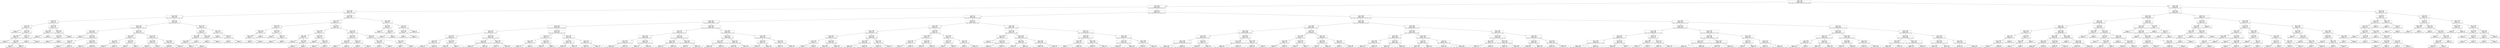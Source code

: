 digraph Tree {
node [shape=box, fontname="helvetica"] ;
edge [fontname="helvetica"] ;
0 [label="x[19] <= 2.031\nentropy = 2.331\nsamples = 20341\nvalue = [5163.0, 540.0, 3823.0, 7213.0, 1622.0, 640.0, 1340.0]"] ;
1 [label="x[2] <= 0.033\nentropy = 2.169\nsamples = 16707\nvalue = [5132, 537, 559, 6899, 1621, 640, 1319]"] ;
0 -> 1 [labeldistance=2.5, labelangle=45, headlabel="True"] ;
2 [label="x[10] <= 0.448\nentropy = 1.255\nsamples = 730\nvalue = [38, 2, 5, 178, 7, 498, 2]"] ;
1 -> 2 ;
3 [label="x[10] <= 0.212\nentropy = 0.963\nsamples = 625\nvalue = [12.0, 1.0, 5.0, 116.0, 3.0, 487.0, 1.0]"] ;
2 -> 3 ;
4 [label="x[22] <= 0.033\nentropy = 1.95\nsamples = 29\nvalue = [6, 0, 5, 8, 0, 10, 0]"] ;
3 -> 4 ;
5 [label="x[0] <= 0.444\nentropy = 1.574\nsamples = 17\nvalue = [1, 0, 3, 3, 0, 10, 0]"] ;
4 -> 5 ;
6 [label="entropy = 0.0\nsamples = 3\nvalue = [0, 0, 3, 0, 0, 0, 0]"] ;
5 -> 6 ;
7 [label="x[1] <= 0.83\nentropy = 1.095\nsamples = 14\nvalue = [1, 0, 0, 3, 0, 10, 0]"] ;
5 -> 7 ;
8 [label="x[22] <= 0.026\nentropy = 0.65\nsamples = 12\nvalue = [0, 0, 0, 2, 0, 10, 0]"] ;
7 -> 8 ;
9 [label="entropy = 0.0\nsamples = 9\nvalue = [0, 0, 0, 0, 0, 9, 0]"] ;
8 -> 9 ;
10 [label="x[4] <= 0.069\nentropy = 0.918\nsamples = 3\nvalue = [0, 0, 0, 2, 0, 1, 0]"] ;
8 -> 10 ;
11 [label="entropy = 0.0\nsamples = 2\nvalue = [0, 0, 0, 2, 0, 0, 0]"] ;
10 -> 11 ;
12 [label="entropy = 0.0\nsamples = 1\nvalue = [0, 0, 0, 0, 0, 1, 0]"] ;
10 -> 12 ;
13 [label="x[13] <= 0.733\nentropy = 1.0\nsamples = 2\nvalue = [1, 0, 0, 1, 0, 0, 0]"] ;
7 -> 13 ;
14 [label="entropy = 0.0\nsamples = 1\nvalue = [1, 0, 0, 0, 0, 0, 0]"] ;
13 -> 14 ;
15 [label="entropy = 0.0\nsamples = 1\nvalue = [0, 0, 0, 1, 0, 0, 0]"] ;
13 -> 15 ;
16 [label="x[12] <= 0.319\nentropy = 1.483\nsamples = 12\nvalue = [5, 0, 2, 5, 0, 0, 0]"] ;
4 -> 16 ;
17 [label="x[3] <= 0.042\nentropy = 0.971\nsamples = 5\nvalue = [3, 0, 2, 0, 0, 0, 0]"] ;
16 -> 17 ;
18 [label="entropy = 0.0\nsamples = 2\nvalue = [0, 0, 2, 0, 0, 0, 0]"] ;
17 -> 18 ;
19 [label="entropy = 0.0\nsamples = 3\nvalue = [3, 0, 0, 0, 0, 0, 0]"] ;
17 -> 19 ;
20 [label="x[15] <= 0.85\nentropy = 0.863\nsamples = 7\nvalue = [2, 0, 0, 5, 0, 0, 0]"] ;
16 -> 20 ;
21 [label="x[0] <= 0.306\nentropy = 0.918\nsamples = 3\nvalue = [2, 0, 0, 1, 0, 0, 0]"] ;
20 -> 21 ;
22 [label="entropy = 0.0\nsamples = 1\nvalue = [0, 0, 0, 1, 0, 0, 0]"] ;
21 -> 22 ;
23 [label="entropy = 0.0\nsamples = 2\nvalue = [2, 0, 0, 0, 0, 0, 0]"] ;
21 -> 23 ;
24 [label="entropy = 0.0\nsamples = 4\nvalue = [0, 0, 0, 4, 0, 0, 0]"] ;
20 -> 24 ;
25 [label="x[19] <= 1.06\nentropy = 0.84\nsamples = 596\nvalue = [6, 1, 0, 108, 3, 477, 1]"] ;
3 -> 25 ;
26 [label="x[22] <= 0.027\nentropy = 0.782\nsamples = 570\nvalue = [5.0, 0.0, 0.0, 99.0, 3.0, 463.0, 0.0]"] ;
25 -> 26 ;
27 [label="x[8] <= 0.057\nentropy = 0.693\nsamples = 439\nvalue = [1, 0, 0, 77, 0, 361, 0]"] ;
26 -> 27 ;
28 [label="entropy = 0.0\nsamples = 3\nvalue = [0, 0, 0, 3, 0, 0, 0]"] ;
27 -> 28 ;
29 [label="x[1] <= 0.333\nentropy = 0.68\nsamples = 436\nvalue = [1, 0, 0, 74, 0, 361, 0]"] ;
27 -> 29 ;
30 [label="x[12] <= 0.228\nentropy = 0.7\nsamples = 15\nvalue = [1, 0, 0, 1, 0, 13, 0]"] ;
29 -> 30 ;
31 [label="entropy = 0.0\nsamples = 1\nvalue = [1, 0, 0, 0, 0, 0, 0]"] ;
30 -> 31 ;
32 [label="entropy = 0.371\nsamples = 14\nvalue = [0, 0, 0, 1, 0, 13, 0]"] ;
30 -> 32 ;
33 [label="x[14] <= 0.003\nentropy = 0.665\nsamples = 421\nvalue = [0, 0, 0, 73, 0, 348, 0]"] ;
29 -> 33 ;
34 [label="entropy = 0.0\nsamples = 18\nvalue = [0, 0, 0, 0, 0, 18, 0]"] ;
33 -> 34 ;
35 [label="entropy = 0.683\nsamples = 403\nvalue = [0, 0, 0, 73, 0, 330, 0]"] ;
33 -> 35 ;
36 [label="x[6] <= 0.757\nentropy = 0.992\nsamples = 131\nvalue = [4, 0, 0, 22, 3, 102, 0]"] ;
26 -> 36 ;
37 [label="x[6] <= 0.701\nentropy = 1.428\nsamples = 27\nvalue = [2, 0, 0, 4, 3, 18, 0]"] ;
36 -> 37 ;
38 [label="x[1] <= 0.528\nentropy = 1.096\nsamples = 22\nvalue = [2, 0, 0, 4, 0, 16, 0]"] ;
37 -> 38 ;
39 [label="entropy = 0.971\nsamples = 5\nvalue = [2, 0, 0, 0, 0, 3, 0]"] ;
38 -> 39 ;
40 [label="entropy = 0.787\nsamples = 17\nvalue = [0, 0, 0, 4, 0, 13, 0]"] ;
38 -> 40 ;
41 [label="x[0] <= 0.483\nentropy = 0.971\nsamples = 5\nvalue = [0, 0, 0, 0, 3, 2, 0]"] ;
37 -> 41 ;
42 [label="entropy = 0.0\nsamples = 2\nvalue = [0, 0, 0, 0, 0, 2, 0]"] ;
41 -> 42 ;
43 [label="entropy = 0.0\nsamples = 3\nvalue = [0, 0, 0, 0, 3, 0, 0]"] ;
41 -> 43 ;
44 [label="x[15] <= 0.732\nentropy = 0.796\nsamples = 104\nvalue = [2, 0, 0, 18, 0, 84, 0]"] ;
36 -> 44 ;
45 [label="x[21] <= 0.208\nentropy = 0.286\nsamples = 20\nvalue = [1, 0, 0, 0, 0, 19, 0]"] ;
44 -> 45 ;
46 [label="entropy = 0.0\nsamples = 19\nvalue = [0, 0, 0, 0, 0, 19, 0]"] ;
45 -> 46 ;
47 [label="entropy = 0.0\nsamples = 1\nvalue = [1, 0, 0, 0, 0, 0, 0]"] ;
45 -> 47 ;
48 [label="x[11] <= 0.887\nentropy = 0.839\nsamples = 84\nvalue = [1, 0, 0, 18, 0, 65, 0]"] ;
44 -> 48 ;
49 [label="entropy = 0.829\nsamples = 65\nvalue = [0, 0, 0, 17, 0, 48, 0]"] ;
48 -> 49 ;
50 [label="entropy = 0.591\nsamples = 19\nvalue = [1, 0, 0, 1, 0, 17, 0]"] ;
48 -> 50 ;
51 [label="x[21] <= -0.33\nentropy = 1.553\nsamples = 26\nvalue = [1, 1, 0, 9, 0, 14, 1]"] ;
25 -> 51 ;
52 [label="x[7] <= 0.924\nentropy = 1.116\nsamples = 21\nvalue = [0, 0, 0, 6, 0, 14, 1]"] ;
51 -> 52 ;
53 [label="x[6] <= 0.954\nentropy = 0.996\nsamples = 13\nvalue = [0, 0, 0, 6, 0, 7, 0]"] ;
52 -> 53 ;
54 [label="x[11] <= 0.796\nentropy = 0.881\nsamples = 10\nvalue = [0, 0, 0, 3, 0, 7, 0]"] ;
53 -> 54 ;
55 [label="entropy = 1.0\nsamples = 6\nvalue = [0, 0, 0, 3, 0, 3, 0]"] ;
54 -> 55 ;
56 [label="entropy = 0.0\nsamples = 4\nvalue = [0, 0, 0, 0, 0, 4, 0]"] ;
54 -> 56 ;
57 [label="entropy = 0.0\nsamples = 3\nvalue = [0, 0, 0, 3, 0, 0, 0]"] ;
53 -> 57 ;
58 [label="x[11] <= 0.249\nentropy = 0.544\nsamples = 8\nvalue = [0, 0, 0, 0, 0, 7, 1]"] ;
52 -> 58 ;
59 [label="entropy = 0.0\nsamples = 1\nvalue = [0, 0, 0, 0, 0, 0, 1]"] ;
58 -> 59 ;
60 [label="entropy = 0.0\nsamples = 7\nvalue = [0, 0, 0, 0, 0, 7, 0]"] ;
58 -> 60 ;
61 [label="x[2] <= 0.023\nentropy = 1.371\nsamples = 5\nvalue = [1, 1, 0, 3, 0, 0, 0]"] ;
51 -> 61 ;
62 [label="entropy = 0.0\nsamples = 3\nvalue = [0, 0, 0, 3, 0, 0, 0]"] ;
61 -> 62 ;
63 [label="x[14] <= 0.011\nentropy = 1.0\nsamples = 2\nvalue = [1, 1, 0, 0, 0, 0, 0]"] ;
61 -> 63 ;
64 [label="entropy = 0.0\nsamples = 1\nvalue = [0, 1, 0, 0, 0, 0, 0]"] ;
63 -> 64 ;
65 [label="entropy = 0.0\nsamples = 1\nvalue = [1, 0, 0, 0, 0, 0, 0]"] ;
63 -> 65 ;
66 [label="x[10] <= 0.863\nentropy = 1.596\nsamples = 105\nvalue = [26, 1, 0, 62, 4, 11, 1]"] ;
2 -> 66 ;
67 [label="x[11] <= 0.079\nentropy = 1.762\nsamples = 75\nvalue = [26, 1, 0, 35, 3, 9, 1]"] ;
66 -> 67 ;
68 [label="x[20] <= 0.812\nentropy = 1.491\nsamples = 11\nvalue = [0, 1, 0, 7, 0, 2, 1]"] ;
67 -> 68 ;
69 [label="x[12] <= 0.212\nentropy = 0.811\nsamples = 8\nvalue = [0, 0, 0, 6, 0, 2, 0]"] ;
68 -> 69 ;
70 [label="x[19] <= 1.038\nentropy = 0.918\nsamples = 3\nvalue = [0, 0, 0, 1, 0, 2, 0]"] ;
69 -> 70 ;
71 [label="entropy = 0.0\nsamples = 2\nvalue = [0, 0, 0, 0, 0, 2, 0]"] ;
70 -> 71 ;
72 [label="entropy = 0.0\nsamples = 1\nvalue = [0, 0, 0, 1, 0, 0, 0]"] ;
70 -> 72 ;
73 [label="entropy = 0.0\nsamples = 5\nvalue = [0, 0, 0, 5, 0, 0, 0]"] ;
69 -> 73 ;
74 [label="x[19] <= 0.812\nentropy = 1.585\nsamples = 3\nvalue = [0, 1, 0, 1, 0, 0, 1]"] ;
68 -> 74 ;
75 [label="entropy = 0.0\nsamples = 1\nvalue = [0, 1, 0, 0, 0, 0, 0]"] ;
74 -> 75 ;
76 [label="x[8] <= 0.44\nentropy = 1.0\nsamples = 2\nvalue = [0, 0, 0, 1, 0, 0, 1]"] ;
74 -> 76 ;
77 [label="entropy = 0.0\nsamples = 1\nvalue = [0, 0, 0, 0, 0, 0, 1]"] ;
76 -> 77 ;
78 [label="entropy = 0.0\nsamples = 1\nvalue = [0, 0, 0, 1, 0, 0, 0]"] ;
76 -> 78 ;
79 [label="x[5] <= 0.015\nentropy = 1.606\nsamples = 64\nvalue = [26, 0, 0, 28, 3, 7, 0]"] ;
67 -> 79 ;
80 [label="x[12] <= 0.316\nentropy = 1.19\nsamples = 19\nvalue = [2, 0, 0, 13, 0, 4, 0]"] ;
79 -> 80 ;
81 [label="x[6] <= 0.803\nentropy = 0.764\nsamples = 9\nvalue = [2, 0, 0, 7, 0, 0, 0]"] ;
80 -> 81 ;
82 [label="entropy = 0.0\nsamples = 6\nvalue = [0, 0, 0, 6, 0, 0, 0]"] ;
81 -> 82 ;
83 [label="x[6] <= 0.889\nentropy = 0.918\nsamples = 3\nvalue = [2, 0, 0, 1, 0, 0, 0]"] ;
81 -> 83 ;
84 [label="entropy = 0.0\nsamples = 2\nvalue = [2, 0, 0, 0, 0, 0, 0]"] ;
83 -> 84 ;
85 [label="entropy = 0.0\nsamples = 1\nvalue = [0, 0, 0, 1, 0, 0, 0]"] ;
83 -> 85 ;
86 [label="x[13] <= 0.402\nentropy = 0.971\nsamples = 10\nvalue = [0, 0, 0, 6, 0, 4, 0]"] ;
80 -> 86 ;
87 [label="entropy = 0.0\nsamples = 2\nvalue = [0, 0, 0, 0, 0, 2, 0]"] ;
86 -> 87 ;
88 [label="x[11] <= 0.66\nentropy = 0.811\nsamples = 8\nvalue = [0, 0, 0, 6, 0, 2, 0]"] ;
86 -> 88 ;
89 [label="entropy = 0.0\nsamples = 6\nvalue = [0, 0, 0, 6, 0, 0, 0]"] ;
88 -> 89 ;
90 [label="entropy = 0.0\nsamples = 2\nvalue = [0, 0, 0, 0, 0, 2, 0]"] ;
88 -> 90 ;
91 [label="x[7] <= 0.738\nentropy = 1.533\nsamples = 45\nvalue = [24, 0, 0, 15, 3, 3, 0]"] ;
79 -> 91 ;
92 [label="x[8] <= 0.946\nentropy = 1.079\nsamples = 32\nvalue = [21, 0, 0, 10, 0, 1, 0]"] ;
91 -> 92 ;
93 [label="x[2] <= 0.016\nentropy = 0.971\nsamples = 25\nvalue = [15, 0, 0, 10, 0, 0, 0]"] ;
92 -> 93 ;
94 [label="entropy = 0.0\nsamples = 5\nvalue = [5, 0, 0, 0, 0, 0, 0]"] ;
93 -> 94 ;
95 [label="entropy = 1.0\nsamples = 20\nvalue = [10, 0, 0, 10, 0, 0, 0]"] ;
93 -> 95 ;
96 [label="x[19] <= 1.15\nentropy = 0.592\nsamples = 7\nvalue = [6, 0, 0, 0, 0, 1, 0]"] ;
92 -> 96 ;
97 [label="entropy = 0.0\nsamples = 6\nvalue = [6, 0, 0, 0, 0, 0, 0]"] ;
96 -> 97 ;
98 [label="entropy = 0.0\nsamples = 1\nvalue = [0, 0, 0, 0, 0, 1, 0]"] ;
96 -> 98 ;
99 [label="x[8] <= 0.742\nentropy = 1.922\nsamples = 13\nvalue = [3, 0, 0, 5, 3, 2, 0]"] ;
91 -> 99 ;
100 [label="x[6] <= 0.849\nentropy = 0.918\nsamples = 6\nvalue = [0, 0, 0, 4, 0, 2, 0]"] ;
99 -> 100 ;
101 [label="entropy = 0.0\nsamples = 2\nvalue = [0, 0, 0, 0, 0, 2, 0]"] ;
100 -> 101 ;
102 [label="entropy = 0.0\nsamples = 4\nvalue = [0, 0, 0, 4, 0, 0, 0]"] ;
100 -> 102 ;
103 [label="x[13] <= 0.583\nentropy = 1.449\nsamples = 7\nvalue = [3, 0, 0, 1, 3, 0, 0]"] ;
99 -> 103 ;
104 [label="entropy = 0.0\nsamples = 1\nvalue = [0, 0, 0, 1, 0, 0, 0]"] ;
103 -> 104 ;
105 [label="entropy = 1.0\nsamples = 6\nvalue = [3, 0, 0, 0, 3, 0, 0]"] ;
103 -> 105 ;
106 [label="x[2] <= 0.016\nentropy = 0.561\nsamples = 30\nvalue = [0, 0, 0, 27, 1, 2, 0]"] ;
66 -> 106 ;
107 [label="x[8] <= 0.811\nentropy = 0.811\nsamples = 8\nvalue = [0, 0, 0, 6, 0, 2, 0]"] ;
106 -> 107 ;
108 [label="entropy = 0.0\nsamples = 5\nvalue = [0, 0, 0, 5, 0, 0, 0]"] ;
107 -> 108 ;
109 [label="x[18] <= 0.01\nentropy = 0.918\nsamples = 3\nvalue = [0, 0, 0, 1, 0, 2, 0]"] ;
107 -> 109 ;
110 [label="entropy = 0.0\nsamples = 1\nvalue = [0, 0, 0, 1, 0, 0, 0]"] ;
109 -> 110 ;
111 [label="entropy = 0.0\nsamples = 2\nvalue = [0, 0, 0, 0, 0, 2, 0]"] ;
109 -> 111 ;
112 [label="x[7] <= 0.26\nentropy = 0.267\nsamples = 22\nvalue = [0, 0, 0, 21, 1, 0, 0]"] ;
106 -> 112 ;
113 [label="x[13] <= 0.786\nentropy = 0.918\nsamples = 3\nvalue = [0, 0, 0, 2, 1, 0, 0]"] ;
112 -> 113 ;
114 [label="entropy = 0.0\nsamples = 2\nvalue = [0, 0, 0, 2, 0, 0, 0]"] ;
113 -> 114 ;
115 [label="entropy = 0.0\nsamples = 1\nvalue = [0, 0, 0, 0, 1, 0, 0]"] ;
113 -> 115 ;
116 [label="entropy = 0.0\nsamples = 19\nvalue = [0, 0, 0, 19, 0, 0, 0]"] ;
112 -> 116 ;
117 [label="x[8] <= 0.327\nentropy = 2.075\nsamples = 15977\nvalue = [5094, 535, 554, 6721, 1614, 142, 1317]"] ;
1 -> 117 ;
118 [label="x[9] <= 0.5\nentropy = 2.235\nsamples = 4391\nvalue = [1027, 170, 176, 1592, 270, 76, 1080]"] ;
117 -> 118 ;
119 [label="x[16] <= 0.931\nentropy = 2.269\nsamples = 2360\nvalue = [609, 158, 175, 1002, 205, 72, 139]"] ;
118 -> 119 ;
120 [label="x[10] <= 0.212\nentropy = 2.062\nsamples = 856\nvalue = [178.0, 17.0, 139.0, 410.0, 8.0, 35.0, 69.0]"] ;
119 -> 120 ;
121 [label="x[1] <= 0.324\nentropy = 1.91\nsamples = 516\nvalue = [117, 5, 132, 224, 2, 4, 32]"] ;
120 -> 121 ;
122 [label="x[4] <= 0.788\nentropy = 1.67\nsamples = 165\nvalue = [16, 0, 88, 46, 0, 1, 14]"] ;
121 -> 122 ;
123 [label="x[8] <= 0.206\nentropy = 1.878\nsamples = 114\nvalue = [15, 0, 41, 43, 0, 1, 14]"] ;
122 -> 123 ;
124 [label="entropy = 1.91\nsamples = 53\nvalue = [7, 0, 9, 25, 0, 1, 11]"] ;
123 -> 124 ;
125 [label="entropy = 1.606\nsamples = 61\nvalue = [8, 0, 32, 18, 0, 0, 3]"] ;
123 -> 125 ;
126 [label="x[15] <= 0.668\nentropy = 0.46\nsamples = 51\nvalue = [1, 0, 47, 3, 0, 0, 0]"] ;
122 -> 126 ;
127 [label="entropy = 0.154\nsamples = 45\nvalue = [1, 0, 44, 0, 0, 0, 0]"] ;
126 -> 127 ;
128 [label="entropy = 1.0\nsamples = 6\nvalue = [0, 0, 3, 3, 0, 0, 0]"] ;
126 -> 128 ;
129 [label="x[20] <= 1.653\nentropy = 1.798\nsamples = 351\nvalue = [101.0, 5.0, 44.0, 178.0, 2.0, 3.0, 18.0]"] ;
121 -> 129 ;
130 [label="x[7] <= 0.781\nentropy = 1.656\nsamples = 297\nvalue = [92.0, 3.0, 26.0, 159.0, 0.0, 3.0, 14.0]"] ;
129 -> 130 ;
131 [label="entropy = 1.521\nsamples = 214\nvalue = [76.0, 2.0, 8.0, 115.0, 0.0, 1.0, 12.0]"] ;
130 -> 131 ;
132 [label="entropy = 1.757\nsamples = 83\nvalue = [16, 1, 18, 44, 0, 2, 2]"] ;
130 -> 132 ;
133 [label="x[14] <= 0.009\nentropy = 2.12\nsamples = 54\nvalue = [9, 2, 18, 19, 2, 0, 4]"] ;
129 -> 133 ;
134 [label="entropy = 1.918\nsamples = 6\nvalue = [0, 2, 1, 1, 2, 0, 0]"] ;
133 -> 134 ;
135 [label="entropy = 1.813\nsamples = 48\nvalue = [9, 0, 17, 18, 0, 0, 4]"] ;
133 -> 135 ;
136 [label="x[10] <= 0.448\nentropy = 1.972\nsamples = 340\nvalue = [61.0, 12.0, 7.0, 186.0, 6.0, 31.0, 37.0]"] ;
120 -> 136 ;
137 [label="x[20] <= 1.19\nentropy = 1.773\nsamples = 78\nvalue = [19, 1, 0, 27, 2, 29, 0]"] ;
136 -> 137 ;
138 [label="x[11] <= 0.444\nentropy = 1.571\nsamples = 58\nvalue = [6, 1, 0, 21, 1, 29, 0]"] ;
137 -> 138 ;
139 [label="entropy = 0.755\nsamples = 23\nvalue = [0, 0, 0, 5, 0, 18, 0]"] ;
138 -> 139 ;
140 [label="entropy = 1.77\nsamples = 35\nvalue = [6, 1, 0, 16, 1, 11, 0]"] ;
138 -> 140 ;
141 [label="x[14] <= 0.015\nentropy = 1.141\nsamples = 20\nvalue = [13, 0, 0, 6, 1, 0, 0]"] ;
137 -> 141 ;
142 [label="entropy = 0.544\nsamples = 8\nvalue = [7, 0, 0, 0, 1, 0, 0]"] ;
141 -> 142 ;
143 [label="entropy = 1.0\nsamples = 12\nvalue = [6, 0, 0, 6, 0, 0, 0]"] ;
141 -> 143 ;
144 [label="x[8] <= 0.057\nentropy = 1.737\nsamples = 262\nvalue = [42, 11, 7, 159, 4, 2, 37]"] ;
136 -> 144 ;
145 [label="x[7] <= 0.971\nentropy = 1.358\nsamples = 158\nvalue = [24, 7, 2, 114, 3, 0, 8]"] ;
144 -> 145 ;
146 [label="entropy = 1.403\nsamples = 115\nvalue = [23, 7, 0, 77, 1, 0, 7]"] ;
145 -> 146 ;
147 [label="entropy = 0.851\nsamples = 43\nvalue = [1, 0, 2, 37, 2, 0, 1]"] ;
145 -> 147 ;
148 [label="x[4] <= 0.725\nentropy = 2.04\nsamples = 104\nvalue = [18, 4, 5, 45, 1, 2, 29]"] ;
144 -> 148 ;
149 [label="entropy = 1.649\nsamples = 77\nvalue = [16, 0, 0, 35, 0, 2, 24]"] ;
148 -> 149 ;
150 [label="entropy = 2.294\nsamples = 27\nvalue = [2, 4, 5, 10, 1, 0, 5]"] ;
148 -> 150 ;
151 [label="x[21] <= 0.606\nentropy = 2.217\nsamples = 1504\nvalue = [431.0, 141.0, 36.0, 592.0, 197.0, 37.0, 70.0]"] ;
119 -> 151 ;
152 [label="x[4] <= 0.251\nentropy = 2.11\nsamples = 872\nvalue = [335, 40, 27, 323, 69, 36, 42]"] ;
151 -> 152 ;
153 [label="x[10] <= 0.212\nentropy = 1.984\nsamples = 288\nvalue = [112, 6, 12, 105, 17, 36, 0]"] ;
152 -> 153 ;
154 [label="x[6] <= 0.943\nentropy = 1.729\nsamples = 181\nvalue = [91.0, 3.0, 12.0, 60.0, 13.0, 2.0, 0.0]"] ;
153 -> 154 ;
155 [label="entropy = 1.487\nsamples = 156\nvalue = [89.0, 2.0, 6.0, 50.0, 9.0, 0.0, 0.0]"] ;
154 -> 155 ;
156 [label="entropy = 2.215\nsamples = 25\nvalue = [2, 1, 6, 10, 4, 2, 0]"] ;
154 -> 156 ;
157 [label="x[10] <= 0.514\nentropy = 1.834\nsamples = 107\nvalue = [21.0, 3.0, 0.0, 45.0, 4.0, 34.0, 0.0]"] ;
153 -> 157 ;
158 [label="entropy = 1.675\nsamples = 59\nvalue = [10, 2, 0, 11, 2, 34, 0]"] ;
157 -> 158 ;
159 [label="entropy = 1.147\nsamples = 48\nvalue = [11, 1, 0, 34, 2, 0, 0]"] ;
157 -> 159 ;
160 [label="x[19] <= 1.13\nentropy = 2.019\nsamples = 584\nvalue = [223.0, 34.0, 15.0, 218.0, 52.0, 0.0, 42.0]"] ;
152 -> 160 ;
161 [label="x[10] <= 0.514\nentropy = 1.939\nsamples = 418\nvalue = [156, 29, 9, 167, 45, 0, 12]"] ;
160 -> 161 ;
162 [label="entropy = 1.91\nsamples = 277\nvalue = [113, 22, 9, 98, 34, 0, 1]"] ;
161 -> 162 ;
163 [label="entropy = 1.816\nsamples = 141\nvalue = [43, 7, 0, 69, 11, 0, 11]"] ;
161 -> 163 ;
164 [label="x[7] <= 0.367\nentropy = 2.015\nsamples = 166\nvalue = [67.0, 5.0, 6.0, 51.0, 7.0, 0.0, 30.0]"] ;
160 -> 164 ;
165 [label="entropy = 1.873\nsamples = 55\nvalue = [16, 1, 0, 13, 3, 0, 22]"] ;
164 -> 165 ;
166 [label="entropy = 1.891\nsamples = 111\nvalue = [51, 4, 6, 38, 4, 0, 8]"] ;
164 -> 166 ;
167 [label="x[0] <= 0.866\nentropy = 2.128\nsamples = 632\nvalue = [96, 101, 9, 269, 128, 1, 28]"] ;
151 -> 167 ;
168 [label="x[10] <= 0.514\nentropy = 2.116\nsamples = 445\nvalue = [77, 40, 8, 195, 98, 1, 26]"] ;
167 -> 168 ;
169 [label="x[21] <= 0.758\nentropy = 2.073\nsamples = 211\nvalue = [54.0, 14.0, 6.0, 83.0, 49.0, 1.0, 4.0]"] ;
168 -> 169 ;
170 [label="entropy = 1.925\nsamples = 148\nvalue = [38, 4, 1, 59, 41, 1, 4]"] ;
169 -> 170 ;
171 [label="entropy = 2.122\nsamples = 63\nvalue = [16, 10, 5, 24, 8, 0, 0]"] ;
169 -> 171 ;
172 [label="x[8] <= 0.057\nentropy = 2.042\nsamples = 234\nvalue = [23, 26, 2, 112, 49, 0, 22]"] ;
168 -> 172 ;
173 [label="entropy = 1.866\nsamples = 180\nvalue = [17, 23, 1, 95, 38, 0, 6]"] ;
172 -> 173 ;
174 [label="entropy = 2.203\nsamples = 54\nvalue = [6, 3, 1, 17, 11, 0, 16]"] ;
172 -> 174 ;
175 [label="x[14] <= 0.006\nentropy = 1.926\nsamples = 187\nvalue = [19.0, 61.0, 1.0, 74.0, 30.0, 0.0, 2.0]"] ;
167 -> 175 ;
176 [label="x[7] <= 0.121\nentropy = 1.736\nsamples = 114\nvalue = [8, 51, 0, 41, 13, 0, 1]"] ;
175 -> 176 ;
177 [label="entropy = 1.406\nsamples = 8\nvalue = [1, 0, 0, 4, 3, 0, 0]"] ;
176 -> 177 ;
178 [label="entropy = 1.682\nsamples = 106\nvalue = [7, 51, 0, 37, 10, 0, 1]"] ;
176 -> 178 ;
179 [label="x[13] <= 0.257\nentropy = 1.981\nsamples = 73\nvalue = [11, 10, 1, 33, 17, 0, 1]"] ;
175 -> 179 ;
180 [label="entropy = 1.541\nsamples = 27\nvalue = [0, 6, 0, 11, 10, 0, 0]"] ;
179 -> 180 ;
181 [label="entropy = 1.962\nsamples = 46\nvalue = [11, 4, 1, 22, 7, 0, 1]"] ;
179 -> 181 ;
182 [label="x[0] <= 0.337\nentropy = 1.727\nsamples = 2031\nvalue = [418, 12, 1, 590, 65, 4, 941]"] ;
118 -> 182 ;
183 [label="x[10] <= 0.675\nentropy = 1.342\nsamples = 971\nvalue = [73, 1, 0, 215, 34, 1, 647]"] ;
182 -> 183 ;
184 [label="x[16] <= 0.968\nentropy = 1.22\nsamples = 907\nvalue = [53, 0, 0, 181, 28, 1, 644]"] ;
183 -> 184 ;
185 [label="x[10] <= 0.553\nentropy = 0.91\nsamples = 472\nvalue = [16, 0, 0, 91, 0, 0, 365]"] ;
184 -> 185 ;
186 [label="x[3] <= 0.377\nentropy = 0.592\nsamples = 7\nvalue = [0, 0, 0, 6, 0, 0, 1]"] ;
185 -> 186 ;
187 [label="entropy = 0.0\nsamples = 1\nvalue = [0, 0, 0, 0, 0, 0, 1]"] ;
186 -> 187 ;
188 [label="entropy = 0.0\nsamples = 6\nvalue = [0, 0, 0, 6, 0, 0, 0]"] ;
186 -> 188 ;
189 [label="x[15] <= 0.376\nentropy = 0.892\nsamples = 465\nvalue = [16, 0, 0, 85, 0, 0, 364]"] ;
185 -> 189 ;
190 [label="entropy = 0.554\nsamples = 101\nvalue = [0, 0, 0, 13, 0, 0, 88]"] ;
189 -> 190 ;
191 [label="entropy = 0.963\nsamples = 364\nvalue = [16, 0, 0, 72, 0, 0, 276]"] ;
189 -> 191 ;
192 [label="x[7] <= 0.924\nentropy = 1.459\nsamples = 435\nvalue = [37, 0, 0, 90, 28, 1, 279]"] ;
184 -> 192 ;
193 [label="x[1] <= 0.075\nentropy = 1.388\nsamples = 418\nvalue = [33, 0, 0, 88, 20, 1, 276]"] ;
192 -> 193 ;
194 [label="entropy = 1.554\nsamples = 251\nvalue = [20, 0, 0, 63, 19, 1, 148]"] ;
193 -> 194 ;
195 [label="entropy = 1.035\nsamples = 167\nvalue = [13.0, 0.0, 0.0, 25.0, 1.0, 0.0, 128.0]"] ;
193 -> 195 ;
196 [label="x[1] <= 0.072\nentropy = 1.808\nsamples = 17\nvalue = [4, 0, 0, 2, 8, 0, 3]"] ;
192 -> 196 ;
197 [label="entropy = 0.845\nsamples = 11\nvalue = [3, 0, 0, 0, 8, 0, 0]"] ;
196 -> 197 ;
198 [label="entropy = 1.459\nsamples = 6\nvalue = [1, 0, 0, 2, 0, 0, 3]"] ;
196 -> 198 ;
199 [label="x[6] <= 0.586\nentropy = 1.63\nsamples = 64\nvalue = [20, 1, 0, 34, 6, 0, 3]"] ;
183 -> 199 ;
200 [label="x[15] <= 0.506\nentropy = 1.159\nsamples = 37\nvalue = [7, 0, 0, 26, 4, 0, 0]"] ;
199 -> 200 ;
201 [label="x[11] <= 0.036\nentropy = 1.239\nsamples = 13\nvalue = [1, 0, 0, 8, 4, 0, 0]"] ;
200 -> 201 ;
202 [label="entropy = 0.722\nsamples = 5\nvalue = [0, 0, 0, 1, 4, 0, 0]"] ;
201 -> 202 ;
203 [label="entropy = 0.544\nsamples = 8\nvalue = [1, 0, 0, 7, 0, 0, 0]"] ;
201 -> 203 ;
204 [label="x[12] <= 0.348\nentropy = 0.811\nsamples = 24\nvalue = [6, 0, 0, 18, 0, 0, 0]"] ;
200 -> 204 ;
205 [label="entropy = 0.954\nsamples = 8\nvalue = [5, 0, 0, 3, 0, 0, 0]"] ;
204 -> 205 ;
206 [label="entropy = 0.337\nsamples = 16\nvalue = [1, 0, 0, 15, 0, 0, 0]"] ;
204 -> 206 ;
207 [label="x[6] <= 0.709\nentropy = 1.834\nsamples = 27\nvalue = [13, 1, 0, 8, 2, 0, 3]"] ;
199 -> 207 ;
208 [label="x[19] <= 1.017\nentropy = 1.379\nsamples = 7\nvalue = [4, 0, 0, 0, 2, 0, 1]"] ;
207 -> 208 ;
209 [label="entropy = 0.0\nsamples = 2\nvalue = [0, 0, 0, 0, 2, 0, 0]"] ;
208 -> 209 ;
210 [label="entropy = 0.722\nsamples = 5\nvalue = [4, 0, 0, 0, 0, 0, 1]"] ;
208 -> 210 ;
211 [label="x[13] <= 0.13\nentropy = 1.595\nsamples = 20\nvalue = [9, 1, 0, 8, 0, 0, 2]"] ;
207 -> 211 ;
212 [label="entropy = 0.0\nsamples = 1\nvalue = [0, 1, 0, 0, 0, 0, 0]"] ;
211 -> 212 ;
213 [label="entropy = 1.378\nsamples = 19\nvalue = [9, 0, 0, 8, 0, 0, 2]"] ;
211 -> 213 ;
214 [label="x[10] <= 0.675\nentropy = 1.821\nsamples = 1060\nvalue = [345, 11, 1, 375, 31, 3, 294]"] ;
182 -> 214 ;
215 [label="x[10] <= 0.487\nentropy = 1.804\nsamples = 707\nvalue = [164, 6, 1, 226, 22, 3, 285]"] ;
214 -> 215 ;
216 [label="x[5] <= 0.056\nentropy = 1.738\nsamples = 52\nvalue = [26, 2, 0, 18, 2, 3, 1]"] ;
215 -> 216 ;
217 [label="entropy = 0.0\nsamples = 3\nvalue = [0, 0, 0, 0, 0, 3, 0]"] ;
216 -> 217 ;
218 [label="x[21] <= 0.611\nentropy = 1.507\nsamples = 49\nvalue = [26.0, 2.0, 0.0, 18.0, 2.0, 0.0, 1.0]"] ;
216 -> 218 ;
219 [label="entropy = 1.075\nsamples = 39\nvalue = [25.0, 0.0, 0.0, 13.0, 0.0, 0.0, 1.0]"] ;
218 -> 219 ;
220 [label="entropy = 1.761\nsamples = 10\nvalue = [1, 2, 0, 5, 2, 0, 0]"] ;
218 -> 220 ;
221 [label="x[16] <= 0.996\nentropy = 1.735\nsamples = 655\nvalue = [138, 4, 1, 208, 20, 0, 284]"] ;
215 -> 221 ;
222 [label="x[8] <= 0.057\nentropy = 1.538\nsamples = 365\nvalue = [57, 2, 0, 128, 2, 0, 176]"] ;
221 -> 222 ;
223 [label="entropy = 1.765\nsamples = 53\nvalue = [17, 1, 0, 24, 2, 0, 9]"] ;
222 -> 223 ;
224 [label="entropy = 1.417\nsamples = 312\nvalue = [40, 1, 0, 104, 0, 0, 167]"] ;
222 -> 224 ;
225 [label="x[14] <= 0.011\nentropy = 1.884\nsamples = 290\nvalue = [81, 2, 1, 80, 18, 0, 108]"] ;
221 -> 225 ;
226 [label="entropy = 1.906\nsamples = 267\nvalue = [81.0, 2.0, 1.0, 71.0, 18.0, 0.0, 94.0]"] ;
225 -> 226 ;
227 [label="entropy = 0.966\nsamples = 23\nvalue = [0, 0, 0, 9, 0, 0, 14]"] ;
225 -> 227 ;
228 [label="x[10] <= 0.77\nentropy = 1.376\nsamples = 353\nvalue = [181.0, 5.0, 0.0, 149.0, 9.0, 0.0, 9.0]"] ;
214 -> 228 ;
229 [label="x[15] <= 0.565\nentropy = 1.082\nsamples = 140\nvalue = [94.0, 2.0, 0.0, 42.0, 0.0, 0.0, 2.0]"] ;
228 -> 229 ;
230 [label="x[0] <= 0.404\nentropy = 1.457\nsamples = 28\nvalue = [10, 1, 0, 15, 0, 0, 2]"] ;
229 -> 230 ;
231 [label="entropy = 1.0\nsamples = 2\nvalue = [0, 1, 0, 0, 0, 0, 1]"] ;
230 -> 231 ;
232 [label="entropy = 1.169\nsamples = 26\nvalue = [10.0, 0.0, 0.0, 15.0, 0.0, 0.0, 1.0]"] ;
230 -> 232 ;
233 [label="x[12] <= 0.552\nentropy = 0.867\nsamples = 112\nvalue = [84, 1, 0, 27, 0, 0, 0]"] ;
229 -> 233 ;
234 [label="entropy = 0.637\nsamples = 87\nvalue = [73, 0, 0, 14, 0, 0, 0]"] ;
233 -> 234 ;
235 [label="entropy = 1.197\nsamples = 25\nvalue = [11, 1, 0, 13, 0, 0, 0]"] ;
233 -> 235 ;
236 [label="x[21] <= 0.615\nentropy = 1.468\nsamples = 213\nvalue = [87.0, 3.0, 0.0, 107.0, 9.0, 0.0, 7.0]"] ;
228 -> 236 ;
237 [label="x[16] <= 0.98\nentropy = 1.316\nsamples = 187\nvalue = [81.0, 2.0, 0.0, 96.0, 2.0, 0.0, 6.0]"] ;
236 -> 237 ;
238 [label="entropy = 1.238\nsamples = 87\nvalue = [29.0, 0.0, 0.0, 52.0, 0.0, 0.0, 6.0]"] ;
237 -> 238 ;
239 [label="entropy = 1.237\nsamples = 100\nvalue = [52, 2, 0, 44, 2, 0, 0]"] ;
237 -> 239 ;
240 [label="x[14] <= 0.006\nentropy = 1.884\nsamples = 26\nvalue = [6, 1, 0, 11, 7, 0, 1]"] ;
236 -> 240 ;
241 [label="entropy = 0.811\nsamples = 4\nvalue = [0, 1, 0, 0, 3, 0, 0]"] ;
240 -> 241 ;
242 [label="entropy = 1.661\nsamples = 22\nvalue = [6, 0, 0, 11, 4, 0, 1]"] ;
240 -> 242 ;
243 [label="x[21] <= 0.396\nentropy = 1.887\nsamples = 11586\nvalue = [4067.0, 365.0, 378.0, 5129.0, 1344.0, 66.0, 237.0]"] ;
117 -> 243 ;
244 [label="x[10] <= 0.448\nentropy = 1.682\nsamples = 6834\nvalue = [2927, 87, 281, 3042, 312, 61, 124]"] ;
243 -> 244 ;
245 [label="x[7] <= 0.982\nentropy = 1.896\nsamples = 1950\nvalue = [564, 23, 275, 942, 57, 49, 40]"] ;
244 -> 245 ;
246 [label="x[10] <= 0.212\nentropy = 1.848\nsamples = 1804\nvalue = [555, 23, 179, 904, 55, 49, 39]"] ;
245 -> 246 ;
247 [label="x[3] <= 0.801\nentropy = 1.752\nsamples = 1671\nvalue = [523, 21, 177, 853, 53, 5, 39]"] ;
246 -> 247 ;
248 [label="x[16] <= 0.988\nentropy = 1.703\nsamples = 1592\nvalue = [522.0, 21.0, 124.0, 830.0, 52.0, 5.0, 38.0]"] ;
247 -> 248 ;
249 [label="entropy = 1.579\nsamples = 1054\nvalue = [304, 13, 82, 609, 5, 5, 36]"] ;
248 -> 249 ;
250 [label="entropy = 1.77\nsamples = 538\nvalue = [218.0, 8.0, 42.0, 221.0, 47.0, 0.0, 2.0]"] ;
248 -> 250 ;
251 [label="x[6] <= 0.917\nentropy = 1.144\nsamples = 79\nvalue = [1, 0, 53, 23, 1, 0, 1]"] ;
247 -> 251 ;
252 [label="entropy = 0.916\nsamples = 68\nvalue = [0, 0, 50, 17, 1, 0, 0]"] ;
251 -> 252 ;
253 [label="entropy = 1.617\nsamples = 11\nvalue = [1, 0, 3, 6, 0, 0, 1]"] ;
251 -> 253 ;
254 [label="x[22] <= 0.522\nentropy = 1.826\nsamples = 133\nvalue = [32, 2, 2, 51, 2, 44, 0]"] ;
246 -> 254 ;
255 [label="x[7] <= 0.738\nentropy = 1.748\nsamples = 98\nvalue = [22.0, 2.0, 0.0, 28.0, 2.0, 44.0, 0.0]"] ;
254 -> 255 ;
256 [label="entropy = 1.931\nsamples = 49\nvalue = [16.0, 2.0, 0.0, 17.0, 2.0, 12.0, 0.0]"] ;
255 -> 256 ;
257 [label="entropy = 1.256\nsamples = 49\nvalue = [6.0, 0.0, 0.0, 11.0, 0.0, 32.0, 0.0]"] ;
255 -> 257 ;
258 [label="x[14] <= 0.036\nentropy = 1.15\nsamples = 35\nvalue = [10, 0, 2, 23, 0, 0, 0]"] ;
254 -> 258 ;
259 [label="entropy = 0.885\nsamples = 33\nvalue = [10, 0, 0, 23, 0, 0, 0]"] ;
258 -> 259 ;
260 [label="entropy = 0.0\nsamples = 2\nvalue = [0, 0, 2, 0, 0, 0, 0]"] ;
258 -> 260 ;
261 [label="x[6] <= 0.972\nentropy = 1.285\nsamples = 146\nvalue = [9, 0, 96, 38, 2, 0, 1]"] ;
245 -> 261 ;
262 [label="x[0] <= 0.492\nentropy = 2.021\nsamples = 22\nvalue = [4, 0, 8, 7, 2, 0, 1]"] ;
261 -> 262 ;
263 [label="x[16] <= 0.514\nentropy = 1.325\nsamples = 12\nvalue = [0, 0, 5, 6, 0, 0, 1]"] ;
262 -> 263 ;
264 [label="entropy = 0.918\nsamples = 3\nvalue = [0, 0, 0, 2, 0, 0, 1]"] ;
263 -> 264 ;
265 [label="entropy = 0.991\nsamples = 9\nvalue = [0, 0, 5, 4, 0, 0, 0]"] ;
263 -> 265 ;
266 [label="x[21] <= 0.056\nentropy = 1.846\nsamples = 10\nvalue = [4, 0, 3, 1, 2, 0, 0]"] ;
262 -> 266 ;
267 [label="entropy = 0.722\nsamples = 5\nvalue = [4, 0, 0, 0, 1, 0, 0]"] ;
266 -> 267 ;
268 [label="entropy = 1.371\nsamples = 5\nvalue = [0, 0, 3, 1, 1, 0, 0]"] ;
266 -> 268 ;
269 [label="x[0] <= 0.59\nentropy = 1.038\nsamples = 124\nvalue = [5, 0, 88, 31, 0, 0, 0]"] ;
261 -> 269 ;
270 [label="x[8] <= 0.545\nentropy = 1.214\nsamples = 68\nvalue = [5, 0, 43, 20, 0, 0, 0]"] ;
269 -> 270 ;
271 [label="entropy = 1.0\nsamples = 4\nvalue = [2, 0, 2, 0, 0, 0, 0]"] ;
270 -> 271 ;
272 [label="entropy = 1.143\nsamples = 64\nvalue = [3, 0, 41, 20, 0, 0, 0]"] ;
270 -> 272 ;
273 [label="x[12] <= 0.223\nentropy = 0.715\nsamples = 56\nvalue = [0, 0, 45, 11, 0, 0, 0]"] ;
269 -> 273 ;
274 [label="entropy = 0.0\nsamples = 21\nvalue = [0, 0, 21, 0, 0, 0, 0]"] ;
273 -> 274 ;
275 [label="entropy = 0.898\nsamples = 35\nvalue = [0, 0, 24, 11, 0, 0, 0]"] ;
273 -> 275 ;
276 [label="x[10] <= 0.889\nentropy = 1.469\nsamples = 4884\nvalue = [2363, 64, 6, 2100, 255, 12, 84]"] ;
244 -> 276 ;
277 [label="x[16] <= 0.986\nentropy = 1.463\nsamples = 4125\nvalue = [2182, 60, 5, 1579, 221, 12, 66]"] ;
276 -> 277 ;
278 [label="x[20] <= 0.929\nentropy = 1.386\nsamples = 1696\nvalue = [826, 36, 3, 766, 19, 6, 40]"] ;
277 -> 278 ;
279 [label="x[13] <= 0.306\nentropy = 1.501\nsamples = 328\nvalue = [117, 20, 0, 178, 5, 5, 3]"] ;
278 -> 279 ;
280 [label="entropy = 1.533\nsamples = 133\nvalue = [33, 11, 0, 81, 0, 5, 3]"] ;
279 -> 280 ;
281 [label="entropy = 1.365\nsamples = 195\nvalue = [84, 9, 0, 97, 5, 0, 0]"] ;
279 -> 281 ;
282 [label="x[8] <= 0.627\nentropy = 1.326\nsamples = 1368\nvalue = [709, 16, 3, 588, 14, 1, 37]"] ;
278 -> 282 ;
283 [label="entropy = 1.375\nsamples = 631\nvalue = [332, 10, 0, 253, 2, 1, 33]"] ;
282 -> 283 ;
284 [label="entropy = 1.238\nsamples = 737\nvalue = [377.0, 6.0, 3.0, 335.0, 12.0, 0.0, 4.0]"] ;
282 -> 284 ;
285 [label="x[10] <= 0.487\nentropy = 1.462\nsamples = 2429\nvalue = [1356, 24, 2, 813, 202, 6, 26]"] ;
277 -> 285 ;
286 [label="x[7] <= 0.161\nentropy = 1.13\nsamples = 505\nvalue = [369, 3, 0, 92, 40, 1, 0]"] ;
285 -> 286 ;
287 [label="entropy = 1.329\nsamples = 135\nvalue = [84, 0, 0, 29, 22, 0, 0]"] ;
286 -> 287 ;
288 [label="entropy = 1.017\nsamples = 370\nvalue = [285, 3, 0, 63, 18, 1, 0]"] ;
286 -> 288 ;
289 [label="x[9] <= 0.5\nentropy = 1.513\nsamples = 1924\nvalue = [987, 21, 2, 721, 162, 5, 26]"] ;
285 -> 289 ;
290 [label="entropy = 1.957\nsamples = 169\nvalue = [48.0, 14.0, 1.0, 71.0, 32.0, 2.0, 1.0]"] ;
289 -> 290 ;
291 [label="entropy = 1.433\nsamples = 1755\nvalue = [939.0, 7.0, 1.0, 650.0, 130.0, 3.0, 25.0]"] ;
289 -> 291 ;
292 [label="x[8] <= 0.563\nentropy = 1.247\nsamples = 759\nvalue = [181, 4, 1, 521, 34, 0, 18]"] ;
276 -> 292 ;
293 [label="x[10] <= 0.924\nentropy = 1.279\nsamples = 319\nvalue = [90.0, 1.0, 0.0, 205.0, 5.0, 0.0, 18.0]"] ;
292 -> 293 ;
294 [label="x[6] <= 0.625\nentropy = 1.529\nsamples = 105\nvalue = [34, 1, 0, 52, 0, 0, 18]"] ;
293 -> 294 ;
295 [label="entropy = 1.333\nsamples = 34\nvalue = [20, 0, 0, 10, 0, 0, 4]"] ;
294 -> 295 ;
296 [label="entropy = 1.458\nsamples = 71\nvalue = [14.0, 1.0, 0.0, 42.0, 0.0, 0.0, 14.0]"] ;
294 -> 296 ;
297 [label="x[6] <= 0.269\nentropy = 0.979\nsamples = 214\nvalue = [56.0, 0.0, 0.0, 153.0, 5.0, 0.0, 0.0]"] ;
293 -> 297 ;
298 [label="entropy = 1.168\nsamples = 29\nvalue = [16, 0, 0, 12, 1, 0, 0]"] ;
297 -> 298 ;
299 [label="entropy = 0.896\nsamples = 185\nvalue = [40, 0, 0, 141, 4, 0, 0]"] ;
297 -> 299 ;
300 [label="x[16] <= 0.964\nentropy = 1.141\nsamples = 440\nvalue = [91.0, 3.0, 1.0, 316.0, 29.0, 0.0, 0.0]"] ;
292 -> 300 ;
301 [label="x[8] <= 0.774\nentropy = 0.952\nsamples = 206\nvalue = [38, 3, 0, 160, 5, 0, 0]"] ;
300 -> 301 ;
302 [label="entropy = 0.852\nsamples = 46\nvalue = [2, 2, 0, 39, 3, 0, 0]"] ;
301 -> 302 ;
303 [label="entropy = 0.914\nsamples = 160\nvalue = [36, 1, 0, 121, 2, 0, 0]"] ;
301 -> 303 ;
304 [label="x[6] <= 0.954\nentropy = 1.246\nsamples = 234\nvalue = [53, 0, 1, 156, 24, 0, 0]"] ;
300 -> 304 ;
305 [label="entropy = 1.236\nsamples = 224\nvalue = [53, 0, 0, 147, 24, 0, 0]"] ;
304 -> 305 ;
306 [label="entropy = 0.469\nsamples = 10\nvalue = [0, 0, 1, 9, 0, 0, 0]"] ;
304 -> 306 ;
307 [label="x[8] <= 0.694\nentropy = 1.987\nsamples = 4752\nvalue = [1140, 278, 97, 2087, 1032, 5, 113]"] ;
243 -> 307 ;
308 [label="x[16] <= 0.979\nentropy = 2.171\nsamples = 2299\nvalue = [547, 227, 89, 965, 360, 4, 107]"] ;
307 -> 308 ;
309 [label="x[2] <= 0.806\nentropy = 2.068\nsamples = 821\nvalue = [193.0, 53.0, 58.0, 399.0, 41.0, 1.0, 76.0]"] ;
308 -> 309 ;
310 [label="x[8] <= 0.606\nentropy = 1.991\nsamples = 746\nvalue = [186, 51, 31, 373, 34, 1, 70]"] ;
309 -> 310 ;
311 [label="x[11] <= 0.502\nentropy = 1.917\nsamples = 638\nvalue = [173.0, 45.0, 10.0, 317.0, 26.0, 1.0, 66.0]"] ;
310 -> 311 ;
312 [label="entropy = 1.909\nsamples = 412\nvalue = [109.0, 19.0, 5.0, 199.0, 19.0, 0.0, 61.0]"] ;
311 -> 312 ;
313 [label="entropy = 1.797\nsamples = 226\nvalue = [64.0, 26.0, 5.0, 118.0, 7.0, 1.0, 5.0]"] ;
311 -> 313 ;
314 [label="x[8] <= 0.632\nentropy = 2.004\nsamples = 108\nvalue = [13, 6, 21, 56, 8, 0, 4]"] ;
310 -> 314 ;
315 [label="entropy = 1.964\nsamples = 101\nvalue = [13.0, 6.0, 14.0, 56.0, 8.0, 0.0, 4.0]"] ;
314 -> 315 ;
316 [label="entropy = 0.0\nsamples = 7\nvalue = [0, 0, 7, 0, 0, 0, 0]"] ;
314 -> 316 ;
317 [label="x[11] <= 0.161\nentropy = 2.13\nsamples = 75\nvalue = [7, 2, 27, 26, 7, 0, 6]"] ;
309 -> 317 ;
318 [label="x[10] <= 0.878\nentropy = 1.566\nsamples = 37\nvalue = [1, 0, 23, 8, 2, 0, 3]"] ;
317 -> 318 ;
319 [label="entropy = 1.172\nsamples = 30\nvalue = [1, 0, 23, 4, 1, 0, 1]"] ;
318 -> 319 ;
320 [label="entropy = 1.379\nsamples = 7\nvalue = [0, 0, 0, 4, 1, 0, 2]"] ;
318 -> 320 ;
321 [label="x[6] <= 0.531\nentropy = 2.171\nsamples = 38\nvalue = [6, 2, 4, 18, 5, 0, 3]"] ;
317 -> 321 ;
322 [label="entropy = 2.405\nsamples = 18\nvalue = [6, 1, 3, 2, 3, 0, 3]"] ;
321 -> 322 ;
323 [label="entropy = 1.022\nsamples = 20\nvalue = [0, 1, 1, 16, 2, 0, 0]"] ;
321 -> 323 ;
324 [label="x[11] <= 0.891\nentropy = 2.117\nsamples = 1478\nvalue = [354.0, 174.0, 31.0, 566.0, 319.0, 3.0, 31.0]"] ;
308 -> 324 ;
325 [label="x[8] <= 0.541\nentropy = 2.058\nsamples = 1185\nvalue = [303.0, 77.0, 31.0, 460.0, 285.0, 1.0, 28.0]"] ;
324 -> 325 ;
326 [label="x[21] <= 0.55\nentropy = 2.034\nsamples = 753\nvalue = [244.0, 57.0, 6.0, 254.0, 168.0, 0.0, 24.0]"] ;
325 -> 326 ;
327 [label="entropy = 1.67\nsamples = 228\nvalue = [119.0, 8.0, 1.0, 71.0, 25.0, 0.0, 4.0]"] ;
326 -> 327 ;
328 [label="entropy = 2.097\nsamples = 525\nvalue = [125.0, 49.0, 5.0, 183.0, 143.0, 0.0, 20.0]"] ;
326 -> 328 ;
329 [label="x[18] <= 0.415\nentropy = 1.938\nsamples = 432\nvalue = [59.0, 20.0, 25.0, 206.0, 117.0, 1.0, 4.0]"] ;
325 -> 329 ;
330 [label="entropy = 1.896\nsamples = 136\nvalue = [23, 7, 14, 74, 17, 1, 0]"] ;
329 -> 330 ;
331 [label="entropy = 1.877\nsamples = 296\nvalue = [36, 13, 11, 132, 100, 0, 4]"] ;
329 -> 331 ;
332 [label="x[15] <= 0.212\nentropy = 1.975\nsamples = 293\nvalue = [51, 97, 0, 106, 34, 2, 3]"] ;
324 -> 332 ;
333 [label="x[0] <= 0.447\nentropy = 1.304\nsamples = 70\nvalue = [2, 50, 0, 11, 6, 0, 1]"] ;
332 -> 333 ;
334 [label="entropy = 0.0\nsamples = 4\nvalue = [0, 0, 0, 4, 0, 0, 0]"] ;
333 -> 334 ;
335 [label="entropy = 1.206\nsamples = 66\nvalue = [2, 50, 0, 7, 6, 0, 1]"] ;
333 -> 335 ;
336 [label="x[0] <= 0.471\nentropy = 1.976\nsamples = 223\nvalue = [49, 47, 0, 95, 28, 2, 2]"] ;
332 -> 336 ;
337 [label="entropy = 1.97\nsamples = 125\nvalue = [23, 44, 0, 41, 15, 0, 2]"] ;
336 -> 337 ;
338 [label="entropy = 1.637\nsamples = 98\nvalue = [26.0, 3.0, 0.0, 54.0, 13.0, 2.0, 0.0]"] ;
336 -> 338 ;
339 [label="x[9] <= 0.5\nentropy = 1.692\nsamples = 2453\nvalue = [593.0, 51.0, 8.0, 1122.0, 672.0, 1.0, 6.0]"] ;
307 -> 339 ;
340 [label="x[10] <= 0.943\nentropy = 1.637\nsamples = 994\nvalue = [129, 30, 8, 481, 345, 1, 0]"] ;
339 -> 340 ;
341 [label="x[10] <= 0.767\nentropy = 1.72\nsamples = 628\nvalue = [94.0, 23.0, 6.0, 242.0, 262.0, 1.0, 0.0]"] ;
340 -> 341 ;
342 [label="x[11] <= 0.98\nentropy = 1.775\nsamples = 287\nvalue = [63, 9, 4, 133, 77, 1, 0]"] ;
341 -> 342 ;
343 [label="entropy = 1.723\nsamples = 283\nvalue = [63, 7, 4, 133, 76, 0, 0]"] ;
342 -> 343 ;
344 [label="entropy = 1.5\nsamples = 4\nvalue = [0, 2, 0, 0, 1, 1, 0]"] ;
342 -> 344 ;
345 [label="x[6] <= 0.547\nentropy = 1.552\nsamples = 341\nvalue = [31, 14, 2, 109, 185, 0, 0]"] ;
341 -> 345 ;
346 [label="entropy = 1.339\nsamples = 241\nvalue = [19, 2, 1, 73, 146, 0, 0]"] ;
345 -> 346 ;
347 [label="entropy = 1.861\nsamples = 100\nvalue = [12, 12, 1, 36, 39, 0, 0]"] ;
345 -> 347 ;
348 [label="x[11] <= 0.023\nentropy = 1.361\nsamples = 366\nvalue = [35.0, 7.0, 2.0, 239.0, 83.0, 0.0, 0.0]"] ;
340 -> 348 ;
349 [label="x[6] <= 0.206\nentropy = 0.806\nsamples = 88\nvalue = [1, 0, 1, 72, 14, 0, 0]"] ;
348 -> 349 ;
350 [label="entropy = 1.406\nsamples = 8\nvalue = [0, 0, 1, 3, 4, 0, 0]"] ;
349 -> 350 ;
351 [label="entropy = 0.638\nsamples = 80\nvalue = [1, 0, 0, 69, 10, 0, 0]"] ;
349 -> 351 ;
352 [label="x[16] <= 0.912\nentropy = 1.474\nsamples = 278\nvalue = [34, 7, 1, 167, 69, 0, 0]"] ;
348 -> 352 ;
353 [label="entropy = 0.656\nsamples = 45\nvalue = [1, 0, 1, 40, 3, 0, 0]"] ;
352 -> 353 ;
354 [label="entropy = 1.544\nsamples = 233\nvalue = [33, 7, 0, 127, 66, 0, 0]"] ;
352 -> 354 ;
355 [label="x[16] <= 0.992\nentropy = 1.651\nsamples = 1459\nvalue = [464, 21, 0, 641, 327, 0, 6]"] ;
339 -> 355 ;
356 [label="x[12] <= 0.381\nentropy = 1.504\nsamples = 388\nvalue = [129.0, 12.0, 0.0, 213.0, 31.0, 0.0, 3.0]"] ;
355 -> 356 ;
357 [label="x[6] <= 0.659\nentropy = 1.538\nsamples = 94\nvalue = [27.0, 1.0, 0.0, 48.0, 18.0, 0.0, 0.0]"] ;
356 -> 357 ;
358 [label="entropy = 1.499\nsamples = 76\nvalue = [20, 0, 0, 38, 18, 0, 0]"] ;
357 -> 358 ;
359 [label="entropy = 1.233\nsamples = 18\nvalue = [7, 1, 0, 10, 0, 0, 0]"] ;
357 -> 359 ;
360 [label="x[10] <= 0.792\nentropy = 1.441\nsamples = 294\nvalue = [102.0, 11.0, 0.0, 165.0, 13.0, 0.0, 3.0]"] ;
356 -> 360 ;
361 [label="entropy = 1.453\nsamples = 233\nvalue = [94, 8, 0, 119, 9, 0, 3]"] ;
360 -> 361 ;
362 [label="entropy = 1.163\nsamples = 61\nvalue = [8, 3, 0, 46, 4, 0, 0]"] ;
360 -> 362 ;
363 [label="x[21] <= 0.597\nentropy = 1.648\nsamples = 1071\nvalue = [335, 9, 0, 428, 296, 0, 3]"] ;
355 -> 363 ;
364 [label="x[10] <= 0.487\nentropy = 1.614\nsamples = 562\nvalue = [218.0, 4.0, 0.0, 225.0, 112.0, 0.0, 3.0]"] ;
363 -> 364 ;
365 [label="entropy = 1.414\nsamples = 128\nvalue = [73, 0, 0, 29, 26, 0, 0]"] ;
364 -> 365 ;
366 [label="entropy = 1.621\nsamples = 434\nvalue = [145, 4, 0, 196, 86, 0, 3]"] ;
364 -> 366 ;
367 [label="x[6] <= 0.607\nentropy = 1.613\nsamples = 509\nvalue = [117, 5, 0, 203, 184, 0, 0]"] ;
363 -> 367 ;
368 [label="entropy = 1.579\nsamples = 407\nvalue = [91, 2, 0, 147, 167, 0, 0]"] ;
367 -> 368 ;
369 [label="entropy = 1.558\nsamples = 102\nvalue = [26.0, 3.0, 0.0, 56.0, 17.0, 0.0, 0.0]"] ;
367 -> 369 ;
370 [label="x[10] <= 0.448\nentropy = 0.558\nsamples = 3634\nvalue = [31, 3, 3264, 314, 1, 0, 21]"] ;
0 -> 370 [labeldistance=2.5, labelangle=-45, headlabel="False"] ;
371 [label="x[1] <= 0.34\nentropy = 0.443\nsamples = 3531\nvalue = [18, 3, 3251, 255, 1, 0, 3]"] ;
370 -> 371 ;
372 [label="x[6] <= 0.247\nentropy = 0.352\nsamples = 3366\nvalue = [2, 0, 3153, 208, 0, 0, 3]"] ;
371 -> 372 ;
373 [label="x[15] <= 0.76\nentropy = 0.315\nsamples = 3263\nvalue = [2, 0, 3081, 180, 0, 0, 0]"] ;
372 -> 373 ;
374 [label="x[12] <= 0.35\nentropy = 0.298\nsamples = 3095\nvalue = [1, 0, 2934, 160, 0, 0, 0]"] ;
373 -> 374 ;
375 [label="x[16] <= 0.587\nentropy = 0.658\nsamples = 51\nvalue = [1, 0, 44, 6, 0, 0, 0]"] ;
374 -> 375 ;
376 [label="x[15] <= 0.73\nentropy = 0.482\nsamples = 48\nvalue = [0, 0, 43, 5, 0, 0, 0]"] ;
375 -> 376 ;
377 [label="x[14] <= 0.097\nentropy = 0.65\nsamples = 30\nvalue = [0, 0, 25, 5, 0, 0, 0]"] ;
376 -> 377 ;
378 [label="entropy = 0.0\nsamples = 2\nvalue = [0, 0, 0, 2, 0, 0, 0]"] ;
377 -> 378 ;
379 [label="entropy = 0.491\nsamples = 28\nvalue = [0, 0, 25, 3, 0, 0, 0]"] ;
377 -> 379 ;
380 [label="entropy = 0.0\nsamples = 18\nvalue = [0, 0, 18, 0, 0, 0, 0]"] ;
376 -> 380 ;
381 [label="x[0] <= 0.164\nentropy = 1.585\nsamples = 3\nvalue = [1, 0, 1, 1, 0, 0, 0]"] ;
375 -> 381 ;
382 [label="x[16] <= 0.599\nentropy = 1.0\nsamples = 2\nvalue = [1, 0, 1, 0, 0, 0, 0]"] ;
381 -> 382 ;
383 [label="entropy = 0.0\nsamples = 1\nvalue = [1, 0, 0, 0, 0, 0, 0]"] ;
382 -> 383 ;
384 [label="entropy = 0.0\nsamples = 1\nvalue = [0, 0, 1, 0, 0, 0, 0]"] ;
382 -> 384 ;
385 [label="entropy = 0.0\nsamples = 1\nvalue = [0, 0, 0, 1, 0, 0, 0]"] ;
381 -> 385 ;
386 [label="x[16] <= 0.388\nentropy = 0.289\nsamples = 3044\nvalue = [0, 0, 2890, 154, 0, 0, 0]"] ;
374 -> 386 ;
387 [label="x[8] <= 0.666\nentropy = 0.437\nsamples = 355\nvalue = [0, 0, 323, 32, 0, 0, 0]"] ;
386 -> 387 ;
388 [label="x[16] <= 0.386\nentropy = 0.51\nsamples = 256\nvalue = [0, 0, 227, 29, 0, 0, 0]"] ;
387 -> 388 ;
389 [label="entropy = 0.442\nsamples = 229\nvalue = [0, 0, 208, 21, 0, 0, 0]"] ;
388 -> 389 ;
390 [label="entropy = 0.877\nsamples = 27\nvalue = [0, 0, 19, 8, 0, 0, 0]"] ;
388 -> 390 ;
391 [label="x[15] <= 0.276\nentropy = 0.196\nsamples = 99\nvalue = [0, 0, 96, 3, 0, 0, 0]"] ;
387 -> 391 ;
392 [label="entropy = 0.086\nsamples = 93\nvalue = [0, 0, 92, 1, 0, 0, 0]"] ;
391 -> 392 ;
393 [label="entropy = 0.918\nsamples = 6\nvalue = [0, 0, 4, 2, 0, 0, 0]"] ;
391 -> 393 ;
394 [label="x[21] <= -0.881\nentropy = 0.266\nsamples = 2689\nvalue = [0, 0, 2567, 122, 0, 0, 0]"] ;
386 -> 394 ;
395 [label="entropy = 0.0\nsamples = 2\nvalue = [0, 0, 0, 2, 0, 0, 0]"] ;
394 -> 395 ;
396 [label="x[18] <= 0.904\nentropy = 0.263\nsamples = 2687\nvalue = [0, 0, 2567, 120, 0, 0, 0]"] ;
394 -> 396 ;
397 [label="entropy = 0.322\nsamples = 1314\nvalue = [0, 0, 1237, 77, 0, 0, 0]"] ;
396 -> 397 ;
398 [label="entropy = 0.201\nsamples = 1373\nvalue = [0, 0, 1330, 43, 0, 0, 0]"] ;
396 -> 398 ;
399 [label="x[1] <= 0.136\nentropy = 0.578\nsamples = 168\nvalue = [1, 0, 147, 20, 0, 0, 0]"] ;
373 -> 399 ;
400 [label="x[21] <= -0.659\nentropy = 0.918\nsamples = 6\nvalue = [0, 0, 2, 4, 0, 0, 0]"] ;
399 -> 400 ;
401 [label="entropy = 0.0\nsamples = 2\nvalue = [0, 0, 2, 0, 0, 0, 0]"] ;
400 -> 401 ;
402 [label="entropy = 0.0\nsamples = 4\nvalue = [0, 0, 0, 4, 0, 0, 0]"] ;
400 -> 402 ;
403 [label="x[7] <= 0.213\nentropy = 0.518\nsamples = 162\nvalue = [1, 0, 145, 16, 0, 0, 0]"] ;
399 -> 403 ;
404 [label="x[8] <= 0.327\nentropy = 1.371\nsamples = 5\nvalue = [1, 0, 3, 1, 0, 0, 0]"] ;
403 -> 404 ;
405 [label="entropy = 0.0\nsamples = 1\nvalue = [1, 0, 0, 0, 0, 0, 0]"] ;
404 -> 405 ;
406 [label="x[21] <= -0.082\nentropy = 0.811\nsamples = 4\nvalue = [0, 0, 3, 1, 0, 0, 0]"] ;
404 -> 406 ;
407 [label="entropy = 0.0\nsamples = 3\nvalue = [0, 0, 3, 0, 0, 0, 0]"] ;
406 -> 407 ;
408 [label="entropy = 0.0\nsamples = 1\nvalue = [0, 0, 0, 1, 0, 0, 0]"] ;
406 -> 408 ;
409 [label="x[18] <= 0.832\nentropy = 0.455\nsamples = 157\nvalue = [0.0, 0.0, 142.0, 15.0, 0.0, 0.0, 0.0]"] ;
403 -> 409 ;
410 [label="entropy = 0.0\nsamples = 39\nvalue = [0, 0, 39, 0, 0, 0, 0]"] ;
409 -> 410 ;
411 [label="x[11] <= 0.058\nentropy = 0.549\nsamples = 118\nvalue = [0, 0, 103, 15, 0, 0, 0]"] ;
409 -> 411 ;
412 [label="entropy = 0.267\nsamples = 66\nvalue = [0, 0, 63, 3, 0, 0, 0]"] ;
411 -> 412 ;
413 [label="entropy = 0.779\nsamples = 52\nvalue = [0, 0, 40, 12, 0, 0, 0]"] ;
411 -> 413 ;
414 [label="x[5] <= 0.984\nentropy = 1.021\nsamples = 103\nvalue = [0, 0, 72, 28, 0, 0, 3]"] ;
372 -> 414 ;
415 [label="x[2] <= 0.51\nentropy = 0.922\nsamples = 99\nvalue = [0.0, 0.0, 71.0, 27.0, 0.0, 0.0, 1.0]"] ;
414 -> 415 ;
416 [label="entropy = 0.0\nsamples = 1\nvalue = [0, 0, 0, 0, 0, 0, 1]"] ;
415 -> 416 ;
417 [label="x[4] <= 0.726\nentropy = 0.849\nsamples = 98\nvalue = [0.0, 0.0, 71.0, 27.0, 0.0, 0.0, 0.0]"] ;
415 -> 417 ;
418 [label="entropy = 0.0\nsamples = 3\nvalue = [0, 0, 0, 3, 0, 0, 0]"] ;
417 -> 418 ;
419 [label="x[13] <= 0.387\nentropy = 0.815\nsamples = 95\nvalue = [0, 0, 71, 24, 0, 0, 0]"] ;
417 -> 419 ;
420 [label="x[14] <= 0.126\nentropy = 0.559\nsamples = 46\nvalue = [0, 0, 40, 6, 0, 0, 0]"] ;
419 -> 420 ;
421 [label="entropy = 0.187\nsamples = 35\nvalue = [0, 0, 34, 1, 0, 0, 0]"] ;
420 -> 421 ;
422 [label="entropy = 0.994\nsamples = 11\nvalue = [0, 0, 6, 5, 0, 0, 0]"] ;
420 -> 422 ;
423 [label="x[14] <= 0.125\nentropy = 0.949\nsamples = 49\nvalue = [0, 0, 31, 18, 0, 0, 0]"] ;
419 -> 423 ;
424 [label="entropy = 0.989\nsamples = 41\nvalue = [0.0, 0.0, 23.0, 18.0, 0.0, 0.0, 0.0]"] ;
423 -> 424 ;
425 [label="entropy = 0.0\nsamples = 8\nvalue = [0, 0, 8, 0, 0, 0, 0]"] ;
423 -> 425 ;
426 [label="x[7] <= 0.901\nentropy = 1.5\nsamples = 4\nvalue = [0, 0, 1, 1, 0, 0, 2]"] ;
414 -> 426 ;
427 [label="entropy = 0.0\nsamples = 2\nvalue = [0, 0, 0, 0, 0, 0, 2]"] ;
426 -> 427 ;
428 [label="x[6] <= 0.777\nentropy = 1.0\nsamples = 2\nvalue = [0, 0, 1, 1, 0, 0, 0]"] ;
426 -> 428 ;
429 [label="entropy = 0.0\nsamples = 1\nvalue = [0, 0, 1, 0, 0, 0, 0]"] ;
428 -> 429 ;
430 [label="entropy = 0.0\nsamples = 1\nvalue = [0, 0, 0, 1, 0, 0, 0]"] ;
428 -> 430 ;
431 [label="x[16] <= 0.17\nentropy = 1.439\nsamples = 165\nvalue = [16.0, 3.0, 98.0, 47.0, 1.0, 0.0, 0.0]"] ;
371 -> 431 ;
432 [label="x[5] <= 0.952\nentropy = 1.236\nsamples = 19\nvalue = [8, 0, 1, 10, 0, 0, 0]"] ;
431 -> 432 ;
433 [label="x[3] <= 0.856\nentropy = 1.264\nsamples = 14\nvalue = [8, 0, 1, 5, 0, 0, 0]"] ;
432 -> 433 ;
434 [label="x[15] <= 0.888\nentropy = 1.252\nsamples = 6\nvalue = [1, 0, 1, 4, 0, 0, 0]"] ;
433 -> 434 ;
435 [label="x[2] <= 0.799\nentropy = 1.0\nsamples = 2\nvalue = [1, 0, 1, 0, 0, 0, 0]"] ;
434 -> 435 ;
436 [label="entropy = 0.0\nsamples = 1\nvalue = [1, 0, 0, 0, 0, 0, 0]"] ;
435 -> 436 ;
437 [label="entropy = 0.0\nsamples = 1\nvalue = [0, 0, 1, 0, 0, 0, 0]"] ;
435 -> 437 ;
438 [label="entropy = 0.0\nsamples = 4\nvalue = [0, 0, 0, 4, 0, 0, 0]"] ;
434 -> 438 ;
439 [label="x[13] <= 0.04\nentropy = 0.544\nsamples = 8\nvalue = [7, 0, 0, 1, 0, 0, 0]"] ;
433 -> 439 ;
440 [label="entropy = 0.0\nsamples = 1\nvalue = [0, 0, 0, 1, 0, 0, 0]"] ;
439 -> 440 ;
441 [label="entropy = 0.0\nsamples = 7\nvalue = [7, 0, 0, 0, 0, 0, 0]"] ;
439 -> 441 ;
442 [label="entropy = 0.0\nsamples = 5\nvalue = [0, 0, 0, 5, 0, 0, 0]"] ;
432 -> 442 ;
443 [label="x[18] <= 0.936\nentropy = 1.288\nsamples = 146\nvalue = [8, 3, 97, 37, 1, 0, 0]"] ;
431 -> 443 ;
444 [label="x[1] <= 0.493\nentropy = 1.656\nsamples = 73\nvalue = [8, 3, 36, 25, 1, 0, 0]"] ;
443 -> 444 ;
445 [label="x[13] <= 0.372\nentropy = 0.971\nsamples = 35\nvalue = [0, 0, 21, 14, 0, 0, 0]"] ;
444 -> 445 ;
446 [label="x[21] <= -0.649\nentropy = 0.881\nsamples = 10\nvalue = [0, 0, 3, 7, 0, 0, 0]"] ;
445 -> 446 ;
447 [label="x[18] <= 0.8\nentropy = 0.811\nsamples = 4\nvalue = [0, 0, 3, 1, 0, 0, 0]"] ;
446 -> 447 ;
448 [label="entropy = 0.0\nsamples = 1\nvalue = [0, 0, 0, 1, 0, 0, 0]"] ;
447 -> 448 ;
449 [label="entropy = 0.0\nsamples = 3\nvalue = [0, 0, 3, 0, 0, 0, 0]"] ;
447 -> 449 ;
450 [label="entropy = 0.0\nsamples = 6\nvalue = [0, 0, 0, 6, 0, 0, 0]"] ;
446 -> 450 ;
451 [label="x[11] <= 0.318\nentropy = 0.855\nsamples = 25\nvalue = [0.0, 0.0, 18.0, 7.0, 0.0, 0.0, 0.0]"] ;
445 -> 451 ;
452 [label="entropy = 0.0\nsamples = 9\nvalue = [0, 0, 9, 0, 0, 0, 0]"] ;
451 -> 452 ;
453 [label="x[18] <= 0.808\nentropy = 0.989\nsamples = 16\nvalue = [0, 0, 9, 7, 0, 0, 0]"] ;
451 -> 453 ;
454 [label="entropy = 0.0\nsamples = 4\nvalue = [0, 0, 4, 0, 0, 0, 0]"] ;
453 -> 454 ;
455 [label="entropy = 0.98\nsamples = 12\nvalue = [0, 0, 5, 7, 0, 0, 0]"] ;
453 -> 455 ;
456 [label="x[14] <= 0.091\nentropy = 1.948\nsamples = 38\nvalue = [8, 3, 15, 11, 1, 0, 0]"] ;
444 -> 456 ;
457 [label="x[0] <= 0.607\nentropy = 0.764\nsamples = 9\nvalue = [0, 0, 2, 7, 0, 0, 0]"] ;
456 -> 457 ;
458 [label="entropy = 0.0\nsamples = 5\nvalue = [0, 0, 0, 5, 0, 0, 0]"] ;
457 -> 458 ;
459 [label="x[17] <= 0.5\nentropy = 1.0\nsamples = 4\nvalue = [0, 0, 2, 2, 0, 0, 0]"] ;
457 -> 459 ;
460 [label="entropy = 0.918\nsamples = 3\nvalue = [0, 0, 1, 2, 0, 0, 0]"] ;
459 -> 460 ;
461 [label="entropy = 0.0\nsamples = 1\nvalue = [0, 0, 1, 0, 0, 0, 0]"] ;
459 -> 461 ;
462 [label="x[4] <= 0.857\nentropy = 1.932\nsamples = 29\nvalue = [8, 3, 13, 4, 1, 0, 0]"] ;
456 -> 462 ;
463 [label="x[19] <= 2.201\nentropy = 1.513\nsamples = 20\nvalue = [7, 0, 9, 4, 0, 0, 0]"] ;
462 -> 463 ;
464 [label="entropy = 1.253\nsamples = 17\nvalue = [7, 0, 9, 1, 0, 0, 0]"] ;
463 -> 464 ;
465 [label="entropy = 0.0\nsamples = 3\nvalue = [0, 0, 0, 3, 0, 0, 0]"] ;
463 -> 465 ;
466 [label="x[3] <= 0.86\nentropy = 1.753\nsamples = 9\nvalue = [1, 3, 4, 0, 1, 0, 0]"] ;
462 -> 466 ;
467 [label="entropy = 0.811\nsamples = 4\nvalue = [1, 3, 0, 0, 0, 0, 0]"] ;
466 -> 467 ;
468 [label="entropy = 0.722\nsamples = 5\nvalue = [0, 0, 4, 0, 1, 0, 0]"] ;
466 -> 468 ;
469 [label="x[21] <= 0.059\nentropy = 0.645\nsamples = 73\nvalue = [0, 0, 61, 12, 0, 0, 0]"] ;
443 -> 469 ;
470 [label="x[5] <= 0.789\nentropy = 0.402\nsamples = 50\nvalue = [0, 0, 46, 4, 0, 0, 0]"] ;
469 -> 470 ;
471 [label="entropy = 0.0\nsamples = 1\nvalue = [0, 0, 0, 1, 0, 0, 0]"] ;
470 -> 471 ;
472 [label="x[3] <= 0.997\nentropy = 0.332\nsamples = 49\nvalue = [0, 0, 46, 3, 0, 0, 0]"] ;
470 -> 472 ;
473 [label="entropy = 0.0\nsamples = 32\nvalue = [0, 0, 32, 0, 0, 0, 0]"] ;
472 -> 473 ;
474 [label="x[20] <= 2.225\nentropy = 0.672\nsamples = 17\nvalue = [0, 0, 14, 3, 0, 0, 0]"] ;
472 -> 474 ;
475 [label="entropy = 0.0\nsamples = 2\nvalue = [0, 0, 0, 2, 0, 0, 0]"] ;
474 -> 475 ;
476 [label="entropy = 0.353\nsamples = 15\nvalue = [0, 0, 14, 1, 0, 0, 0]"] ;
474 -> 476 ;
477 [label="x[11] <= 0.248\nentropy = 0.932\nsamples = 23\nvalue = [0, 0, 15, 8, 0, 0, 0]"] ;
469 -> 477 ;
478 [label="x[19] <= 2.178\nentropy = 0.996\nsamples = 13\nvalue = [0, 0, 6, 7, 0, 0, 0]"] ;
477 -> 478 ;
479 [label="entropy = 0.0\nsamples = 3\nvalue = [0, 0, 0, 3, 0, 0, 0]"] ;
478 -> 479 ;
480 [label="x[21] <= 0.078\nentropy = 0.971\nsamples = 10\nvalue = [0, 0, 6, 4, 0, 0, 0]"] ;
478 -> 480 ;
481 [label="entropy = 0.0\nsamples = 3\nvalue = [0, 0, 0, 3, 0, 0, 0]"] ;
480 -> 481 ;
482 [label="entropy = 0.592\nsamples = 7\nvalue = [0, 0, 6, 1, 0, 0, 0]"] ;
480 -> 482 ;
483 [label="x[15] <= 0.158\nentropy = 0.469\nsamples = 10\nvalue = [0, 0, 9, 1, 0, 0, 0]"] ;
477 -> 483 ;
484 [label="entropy = 0.0\nsamples = 1\nvalue = [0, 0, 0, 1, 0, 0, 0]"] ;
483 -> 484 ;
485 [label="entropy = 0.0\nsamples = 9\nvalue = [0, 0, 9, 0, 0, 0, 0]"] ;
483 -> 485 ;
486 [label="x[10] <= 0.675\nentropy = 1.654\nsamples = 103\nvalue = [13, 0, 13, 59, 0, 0, 18]"] ;
370 -> 486 ;
487 [label="x[8] <= 0.493\nentropy = 1.54\nsamples = 42\nvalue = [1, 0, 5, 19, 0, 0, 17]"] ;
486 -> 487 ;
488 [label="x[4] <= 0.93\nentropy = 1.358\nsamples = 29\nvalue = [0, 0, 4, 8, 0, 0, 17]"] ;
487 -> 488 ;
489 [label="x[7] <= 0.29\nentropy = 1.495\nsamples = 22\nvalue = [0, 0, 4, 8, 0, 0, 10]"] ;
488 -> 489 ;
490 [label="x[13] <= 0.372\nentropy = 0.922\nsamples = 10\nvalue = [0, 0, 1, 1, 0, 0, 8]"] ;
489 -> 490 ;
491 [label="entropy = 0.0\nsamples = 1\nvalue = [0, 0, 0, 1, 0, 0, 0]"] ;
490 -> 491 ;
492 [label="x[0] <= 0.164\nentropy = 0.503\nsamples = 9\nvalue = [0, 0, 1, 0, 0, 0, 8]"] ;
490 -> 492 ;
493 [label="entropy = 0.0\nsamples = 1\nvalue = [0, 0, 1, 0, 0, 0, 0]"] ;
492 -> 493 ;
494 [label="entropy = 0.0\nsamples = 8\nvalue = [0, 0, 0, 0, 0, 0, 8]"] ;
492 -> 494 ;
495 [label="x[2] <= 0.835\nentropy = 1.384\nsamples = 12\nvalue = [0, 0, 3, 7, 0, 0, 2]"] ;
489 -> 495 ;
496 [label="entropy = 0.0\nsamples = 4\nvalue = [0, 0, 0, 4, 0, 0, 0]"] ;
495 -> 496 ;
497 [label="x[20] <= 1.816\nentropy = 1.561\nsamples = 8\nvalue = [0, 0, 3, 3, 0, 0, 2]"] ;
495 -> 497 ;
498 [label="x[6] <= 0.585\nentropy = 0.811\nsamples = 4\nvalue = [0, 0, 0, 3, 0, 0, 1]"] ;
497 -> 498 ;
499 [label="entropy = 0.0\nsamples = 3\nvalue = [0, 0, 0, 3, 0, 0, 0]"] ;
498 -> 499 ;
500 [label="entropy = 0.0\nsamples = 1\nvalue = [0, 0, 0, 0, 0, 0, 1]"] ;
498 -> 500 ;
501 [label="x[2] <= 0.919\nentropy = 0.811\nsamples = 4\nvalue = [0, 0, 3, 0, 0, 0, 1]"] ;
497 -> 501 ;
502 [label="entropy = 0.0\nsamples = 3\nvalue = [0, 0, 3, 0, 0, 0, 0]"] ;
501 -> 502 ;
503 [label="entropy = 0.0\nsamples = 1\nvalue = [0, 0, 0, 0, 0, 0, 1]"] ;
501 -> 503 ;
504 [label="entropy = 0.0\nsamples = 7\nvalue = [0, 0, 0, 0, 0, 0, 7]"] ;
488 -> 504 ;
505 [label="x[18] <= 0.874\nentropy = 0.773\nsamples = 13\nvalue = [1, 0, 1, 11, 0, 0, 0]"] ;
487 -> 505 ;
506 [label="entropy = 0.0\nsamples = 11\nvalue = [0, 0, 0, 11, 0, 0, 0]"] ;
505 -> 506 ;
507 [label="x[9] <= 0.5\nentropy = 1.0\nsamples = 2\nvalue = [1, 0, 1, 0, 0, 0, 0]"] ;
505 -> 507 ;
508 [label="entropy = 0.0\nsamples = 1\nvalue = [0, 0, 1, 0, 0, 0, 0]"] ;
507 -> 508 ;
509 [label="entropy = 0.0\nsamples = 1\nvalue = [1, 0, 0, 0, 0, 0, 0]"] ;
507 -> 509 ;
510 [label="x[0] <= 0.281\nentropy = 1.342\nsamples = 61\nvalue = [12, 0, 8, 40, 0, 0, 1]"] ;
486 -> 510 ;
511 [label="x[3] <= 0.807\nentropy = 1.32\nsamples = 27\nvalue = [3, 0, 8, 16, 0, 0, 0]"] ;
510 -> 511 ;
512 [label="x[12] <= 0.486\nentropy = 0.918\nsamples = 3\nvalue = [2, 0, 1, 0, 0, 0, 0]"] ;
511 -> 512 ;
513 [label="entropy = 0.0\nsamples = 2\nvalue = [2, 0, 0, 0, 0, 0, 0]"] ;
512 -> 513 ;
514 [label="entropy = 0.0\nsamples = 1\nvalue = [0, 0, 1, 0, 0, 0, 0]"] ;
512 -> 514 ;
515 [label="x[6] <= 0.011\nentropy = 1.099\nsamples = 24\nvalue = [1, 0, 7, 16, 0, 0, 0]"] ;
511 -> 515 ;
516 [label="entropy = 0.0\nsamples = 3\nvalue = [0, 0, 3, 0, 0, 0, 0]"] ;
515 -> 516 ;
517 [label="x[7] <= 0.132\nentropy = 0.964\nsamples = 21\nvalue = [1, 0, 4, 16, 0, 0, 0]"] ;
515 -> 517 ;
518 [label="entropy = 0.0\nsamples = 1\nvalue = [1, 0, 0, 0, 0, 0, 0]"] ;
517 -> 518 ;
519 [label="x[12] <= 0.492\nentropy = 0.722\nsamples = 20\nvalue = [0, 0, 4, 16, 0, 0, 0]"] ;
517 -> 519 ;
520 [label="x[16] <= 0.523\nentropy = 0.946\nsamples = 11\nvalue = [0, 0, 4, 7, 0, 0, 0]"] ;
519 -> 520 ;
521 [label="entropy = 0.918\nsamples = 6\nvalue = [0, 0, 4, 2, 0, 0, 0]"] ;
520 -> 521 ;
522 [label="entropy = 0.0\nsamples = 5\nvalue = [0, 0, 0, 5, 0, 0, 0]"] ;
520 -> 522 ;
523 [label="entropy = 0.0\nsamples = 9\nvalue = [0, 0, 0, 9, 0, 0, 0]"] ;
519 -> 523 ;
524 [label="x[20] <= 1.695\nentropy = 1.012\nsamples = 34\nvalue = [9, 0, 0, 24, 0, 0, 1]"] ;
510 -> 524 ;
525 [label="x[21] <= -0.965\nentropy = 0.323\nsamples = 17\nvalue = [1, 0, 0, 16, 0, 0, 0]"] ;
524 -> 525 ;
526 [label="entropy = 0.0\nsamples = 1\nvalue = [1, 0, 0, 0, 0, 0, 0]"] ;
525 -> 526 ;
527 [label="entropy = 0.0\nsamples = 16\nvalue = [0, 0, 0, 16, 0, 0, 0]"] ;
525 -> 527 ;
528 [label="x[10] <= 0.871\nentropy = 1.264\nsamples = 17\nvalue = [8, 0, 0, 8, 0, 0, 1]"] ;
524 -> 528 ;
529 [label="x[16] <= 0.547\nentropy = 0.764\nsamples = 9\nvalue = [7, 0, 0, 2, 0, 0, 0]"] ;
528 -> 529 ;
530 [label="entropy = 0.0\nsamples = 5\nvalue = [5, 0, 0, 0, 0, 0, 0]"] ;
529 -> 530 ;
531 [label="x[14] <= 0.105\nentropy = 1.0\nsamples = 4\nvalue = [2, 0, 0, 2, 0, 0, 0]"] ;
529 -> 531 ;
532 [label="entropy = 0.0\nsamples = 2\nvalue = [0, 0, 0, 2, 0, 0, 0]"] ;
531 -> 532 ;
533 [label="entropy = 0.0\nsamples = 2\nvalue = [2, 0, 0, 0, 0, 0, 0]"] ;
531 -> 533 ;
534 [label="x[3] <= 0.82\nentropy = 1.061\nsamples = 8\nvalue = [1, 0, 0, 6, 0, 0, 1]"] ;
528 -> 534 ;
535 [label="x[11] <= 0.5\nentropy = 1.0\nsamples = 2\nvalue = [1, 0, 0, 0, 0, 0, 1]"] ;
534 -> 535 ;
536 [label="entropy = 0.0\nsamples = 1\nvalue = [0, 0, 0, 0, 0, 0, 1]"] ;
535 -> 536 ;
537 [label="entropy = 0.0\nsamples = 1\nvalue = [1, 0, 0, 0, 0, 0, 0]"] ;
535 -> 537 ;
538 [label="entropy = 0.0\nsamples = 6\nvalue = [0, 0, 0, 6, 0, 0, 0]"] ;
534 -> 538 ;
}